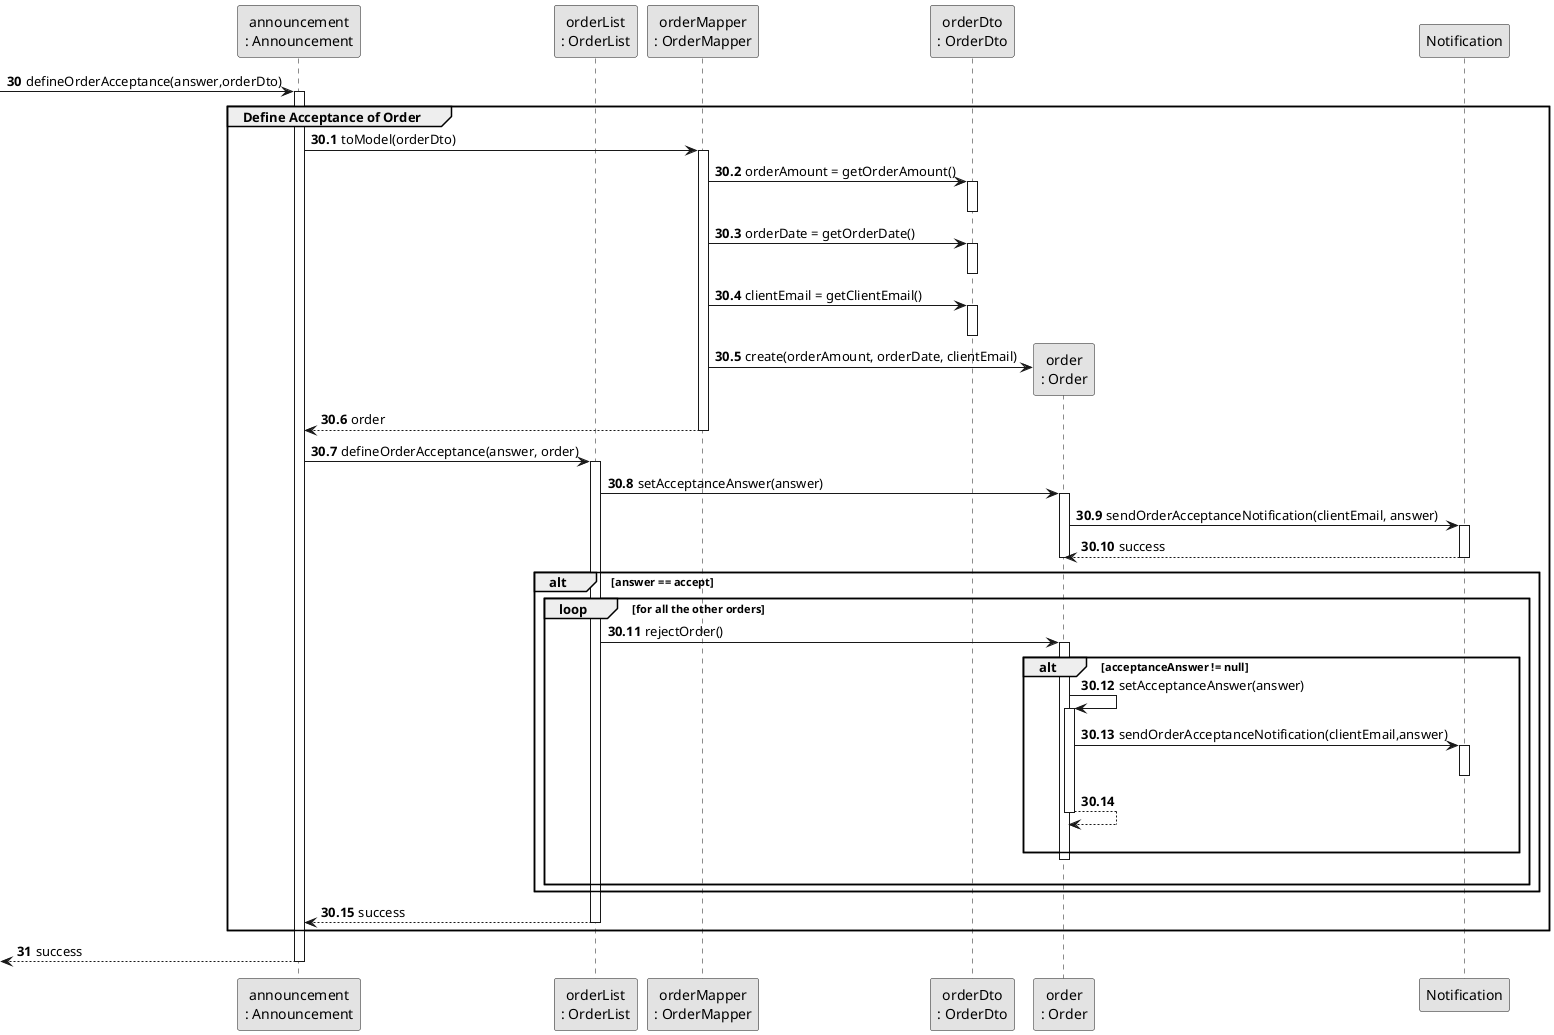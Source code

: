 @startuml
skinparam monochrome true
skinparam packageStyle rectangle
skinparam shadowing false


participant "announcement\n: Announcement" as Announce
participant "orderList\n: OrderList" as OrderList
participant "orderMapper\n: OrderMapper" as OrderMapper
participant "orderDto\n: OrderDto" as OrderDTO
participant "order\n: Order" as Order


autonumber 30
    -> Announce : defineOrderAcceptance(answer,orderDto)
    activate Announce

group Define Acceptance of Order
autonumber 30.1
    Announce -> OrderMapper: toModel(orderDto)
    activate OrderMapper

    OrderMapper -> OrderDTO : orderAmount = getOrderAmount()
    activate OrderDTO
    deactivate OrderDTO

    OrderMapper -> OrderDTO : orderDate = getOrderDate()
    activate OrderDTO
    deactivate OrderDTO

    OrderMapper -> OrderDTO : clientEmail = getClientEmail()
    activate OrderDTO
    deactivate OrderDTO

    OrderMapper -> Order** : create(orderAmount, orderDate, clientEmail)

    OrderMapper --> Announce : order
    deactivate OrderMapper

    Announce -> OrderList : defineOrderAcceptance(answer, order)
    activate OrderList

    OrderList -> Order : setAcceptanceAnswer(answer)
    activate Order

    Order -> Notification: sendOrderAcceptanceNotification(clientEmail, answer)
    activate Notification
    Notification --> Order : success
    deactivate Notification

    deactivate Order
        alt answer == accept

            loop for all the other orders

            OrderList -> Order : rejectOrder()
            activate Order

            alt acceptanceAnswer != null
            Order -> Order : setAcceptanceAnswer(answer)
            activate Order

            Order -> Notification: sendOrderAcceptanceNotification(clientEmail,answer)
            activate Notification
            deactivate Notification

            Order --> Order:
            deactivate Order
             |||
            end alt
            deactivate Order
            |||
            end loop

        end alt
    OrderList --> Announce: success
    deactivate OrderList

end group

autonumber 31
    <-- Announce: success
    deactivate Announce




@enduml